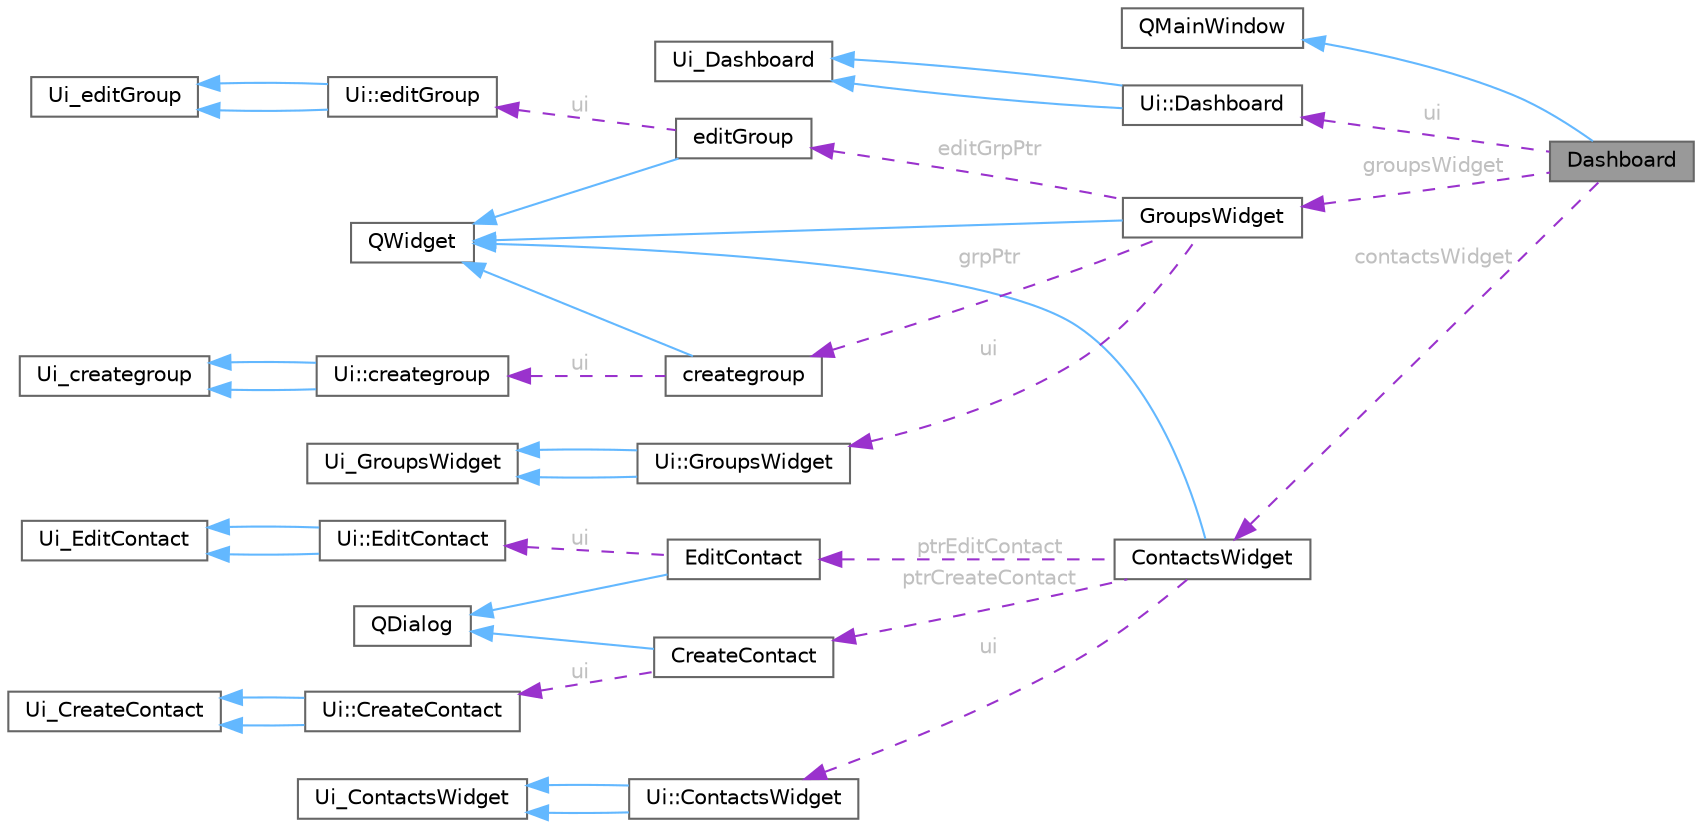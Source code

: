digraph "Dashboard"
{
 // LATEX_PDF_SIZE
  bgcolor="transparent";
  edge [fontname=Helvetica,fontsize=10,labelfontname=Helvetica,labelfontsize=10];
  node [fontname=Helvetica,fontsize=10,shape=box,height=0.2,width=0.4];
  rankdir="LR";
  Node1 [id="Node000001",label="Dashboard",height=0.2,width=0.4,color="gray40", fillcolor="grey60", style="filled", fontcolor="black",tooltip="Deklaracja klasy wyświetlającej główne okno po zalogowaniu użytkownika."];
  Node2 -> Node1 [id="edge1_Node000001_Node000002",dir="back",color="steelblue1",style="solid",tooltip=" "];
  Node2 [id="Node000002",label="QMainWindow",height=0.2,width=0.4,color="gray40", fillcolor="white", style="filled",tooltip=" "];
  Node3 -> Node1 [id="edge2_Node000001_Node000003",dir="back",color="darkorchid3",style="dashed",tooltip=" ",label=" ui",fontcolor="grey" ];
  Node3 [id="Node000003",label="Ui::Dashboard",height=0.2,width=0.4,color="gray40", fillcolor="white", style="filled",URL="$classUi_1_1Dashboard.html",tooltip=" "];
  Node4 -> Node3 [id="edge3_Node000003_Node000004",dir="back",color="steelblue1",style="solid",tooltip=" "];
  Node4 [id="Node000004",label="Ui_Dashboard",height=0.2,width=0.4,color="gray40", fillcolor="white", style="filled",URL="$classUi__Dashboard.html",tooltip=" "];
  Node4 -> Node3 [id="edge4_Node000003_Node000004",dir="back",color="steelblue1",style="solid",tooltip=" "];
  Node5 -> Node1 [id="edge5_Node000001_Node000005",dir="back",color="darkorchid3",style="dashed",tooltip=" ",label=" contactsWidget",fontcolor="grey" ];
  Node5 [id="Node000005",label="ContactsWidget",height=0.2,width=0.4,color="gray40", fillcolor="white", style="filled",URL="$classContactsWidget.html",tooltip="Deklaracja klasy, wyświetlającej kontakty zalogowanego użytkownika."];
  Node6 -> Node5 [id="edge6_Node000005_Node000006",dir="back",color="steelblue1",style="solid",tooltip=" "];
  Node6 [id="Node000006",label="QWidget",height=0.2,width=0.4,color="gray40", fillcolor="white", style="filled",tooltip=" "];
  Node7 -> Node5 [id="edge7_Node000005_Node000007",dir="back",color="darkorchid3",style="dashed",tooltip=" ",label=" ui",fontcolor="grey" ];
  Node7 [id="Node000007",label="Ui::ContactsWidget",height=0.2,width=0.4,color="gray40", fillcolor="white", style="filled",URL="$classUi_1_1ContactsWidget.html",tooltip=" "];
  Node8 -> Node7 [id="edge8_Node000007_Node000008",dir="back",color="steelblue1",style="solid",tooltip=" "];
  Node8 [id="Node000008",label="Ui_ContactsWidget",height=0.2,width=0.4,color="gray40", fillcolor="white", style="filled",URL="$classUi__ContactsWidget.html",tooltip=" "];
  Node8 -> Node7 [id="edge9_Node000007_Node000008",dir="back",color="steelblue1",style="solid",tooltip=" "];
  Node9 -> Node5 [id="edge10_Node000005_Node000009",dir="back",color="darkorchid3",style="dashed",tooltip=" ",label=" ptrCreateContact",fontcolor="grey" ];
  Node9 [id="Node000009",label="CreateContact",height=0.2,width=0.4,color="gray40", fillcolor="white", style="filled",URL="$classCreateContact.html",tooltip="Deklaracja klasy, pozwalającej na utworzenie nowego kontaktu."];
  Node10 -> Node9 [id="edge11_Node000009_Node000010",dir="back",color="steelblue1",style="solid",tooltip=" "];
  Node10 [id="Node000010",label="QDialog",height=0.2,width=0.4,color="gray40", fillcolor="white", style="filled",tooltip=" "];
  Node11 -> Node9 [id="edge12_Node000009_Node000011",dir="back",color="darkorchid3",style="dashed",tooltip=" ",label=" ui",fontcolor="grey" ];
  Node11 [id="Node000011",label="Ui::CreateContact",height=0.2,width=0.4,color="gray40", fillcolor="white", style="filled",URL="$classUi_1_1CreateContact.html",tooltip=" "];
  Node12 -> Node11 [id="edge13_Node000011_Node000012",dir="back",color="steelblue1",style="solid",tooltip=" "];
  Node12 [id="Node000012",label="Ui_CreateContact",height=0.2,width=0.4,color="gray40", fillcolor="white", style="filled",URL="$classUi__CreateContact.html",tooltip=" "];
  Node12 -> Node11 [id="edge14_Node000011_Node000012",dir="back",color="steelblue1",style="solid",tooltip=" "];
  Node13 -> Node5 [id="edge15_Node000005_Node000013",dir="back",color="darkorchid3",style="dashed",tooltip=" ",label=" ptrEditContact",fontcolor="grey" ];
  Node13 [id="Node000013",label="EditContact",height=0.2,width=0.4,color="gray40", fillcolor="white", style="filled",URL="$classEditContact.html",tooltip="Deklaracja klasy, pozwalającej na edytowanie istniejących kontaktów."];
  Node10 -> Node13 [id="edge16_Node000013_Node000010",dir="back",color="steelblue1",style="solid",tooltip=" "];
  Node14 -> Node13 [id="edge17_Node000013_Node000014",dir="back",color="darkorchid3",style="dashed",tooltip=" ",label=" ui",fontcolor="grey" ];
  Node14 [id="Node000014",label="Ui::EditContact",height=0.2,width=0.4,color="gray40", fillcolor="white", style="filled",URL="$classUi_1_1EditContact.html",tooltip=" "];
  Node15 -> Node14 [id="edge18_Node000014_Node000015",dir="back",color="steelblue1",style="solid",tooltip=" "];
  Node15 [id="Node000015",label="Ui_EditContact",height=0.2,width=0.4,color="gray40", fillcolor="white", style="filled",URL="$classUi__EditContact.html",tooltip=" "];
  Node15 -> Node14 [id="edge19_Node000014_Node000015",dir="back",color="steelblue1",style="solid",tooltip=" "];
  Node16 -> Node1 [id="edge20_Node000001_Node000016",dir="back",color="darkorchid3",style="dashed",tooltip=" ",label=" groupsWidget",fontcolor="grey" ];
  Node16 [id="Node000016",label="GroupsWidget",height=0.2,width=0.4,color="gray40", fillcolor="white", style="filled",URL="$classGroupsWidget.html",tooltip="Deklaracja klasy, która wyświetla grupy utworzone przez użytkownika."];
  Node6 -> Node16 [id="edge21_Node000016_Node000006",dir="back",color="steelblue1",style="solid",tooltip=" "];
  Node17 -> Node16 [id="edge22_Node000016_Node000017",dir="back",color="darkorchid3",style="dashed",tooltip=" ",label=" ui",fontcolor="grey" ];
  Node17 [id="Node000017",label="Ui::GroupsWidget",height=0.2,width=0.4,color="gray40", fillcolor="white", style="filled",URL="$classUi_1_1GroupsWidget.html",tooltip=" "];
  Node18 -> Node17 [id="edge23_Node000017_Node000018",dir="back",color="steelblue1",style="solid",tooltip=" "];
  Node18 [id="Node000018",label="Ui_GroupsWidget",height=0.2,width=0.4,color="gray40", fillcolor="white", style="filled",URL="$classUi__GroupsWidget.html",tooltip=" "];
  Node18 -> Node17 [id="edge24_Node000017_Node000018",dir="back",color="steelblue1",style="solid",tooltip=" "];
  Node19 -> Node16 [id="edge25_Node000016_Node000019",dir="back",color="darkorchid3",style="dashed",tooltip=" ",label=" grpPtr",fontcolor="grey" ];
  Node19 [id="Node000019",label="creategroup",height=0.2,width=0.4,color="gray40", fillcolor="white", style="filled",URL="$classcreategroup.html",tooltip="Deklaracja klasy, pozwalającej na utworzenie grupy kontaktów."];
  Node6 -> Node19 [id="edge26_Node000019_Node000006",dir="back",color="steelblue1",style="solid",tooltip=" "];
  Node20 -> Node19 [id="edge27_Node000019_Node000020",dir="back",color="darkorchid3",style="dashed",tooltip=" ",label=" ui",fontcolor="grey" ];
  Node20 [id="Node000020",label="Ui::creategroup",height=0.2,width=0.4,color="gray40", fillcolor="white", style="filled",URL="$classUi_1_1creategroup.html",tooltip=" "];
  Node21 -> Node20 [id="edge28_Node000020_Node000021",dir="back",color="steelblue1",style="solid",tooltip=" "];
  Node21 [id="Node000021",label="Ui_creategroup",height=0.2,width=0.4,color="gray40", fillcolor="white", style="filled",URL="$classUi__creategroup.html",tooltip=" "];
  Node21 -> Node20 [id="edge29_Node000020_Node000021",dir="back",color="steelblue1",style="solid",tooltip=" "];
  Node22 -> Node16 [id="edge30_Node000016_Node000022",dir="back",color="darkorchid3",style="dashed",tooltip=" ",label=" editGrpPtr",fontcolor="grey" ];
  Node22 [id="Node000022",label="editGroup",height=0.2,width=0.4,color="gray40", fillcolor="white", style="filled",URL="$classeditGroup.html",tooltip="Deklaracja klasy pozwalającej na zedytowanie istniejących grup."];
  Node6 -> Node22 [id="edge31_Node000022_Node000006",dir="back",color="steelblue1",style="solid",tooltip=" "];
  Node23 -> Node22 [id="edge32_Node000022_Node000023",dir="back",color="darkorchid3",style="dashed",tooltip=" ",label=" ui",fontcolor="grey" ];
  Node23 [id="Node000023",label="Ui::editGroup",height=0.2,width=0.4,color="gray40", fillcolor="white", style="filled",URL="$classUi_1_1editGroup.html",tooltip=" "];
  Node24 -> Node23 [id="edge33_Node000023_Node000024",dir="back",color="steelblue1",style="solid",tooltip=" "];
  Node24 [id="Node000024",label="Ui_editGroup",height=0.2,width=0.4,color="gray40", fillcolor="white", style="filled",URL="$classUi__editGroup.html",tooltip=" "];
  Node24 -> Node23 [id="edge34_Node000023_Node000024",dir="back",color="steelblue1",style="solid",tooltip=" "];
}
